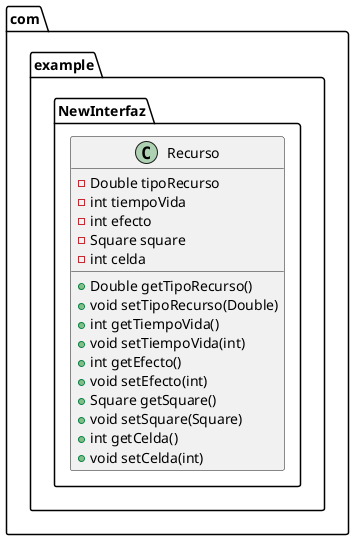 @startuml
class com.example.NewInterfaz.Recurso {
- Double tipoRecurso
- int tiempoVida
- int efecto
- Square square
- int celda
+ Double getTipoRecurso()
+ void setTipoRecurso(Double)
+ int getTiempoVida()
+ void setTiempoVida(int)
+ int getEfecto()
+ void setEfecto(int)
+ Square getSquare()
+ void setSquare(Square)
+ int getCelda()
+ void setCelda(int)
}


@enduml
